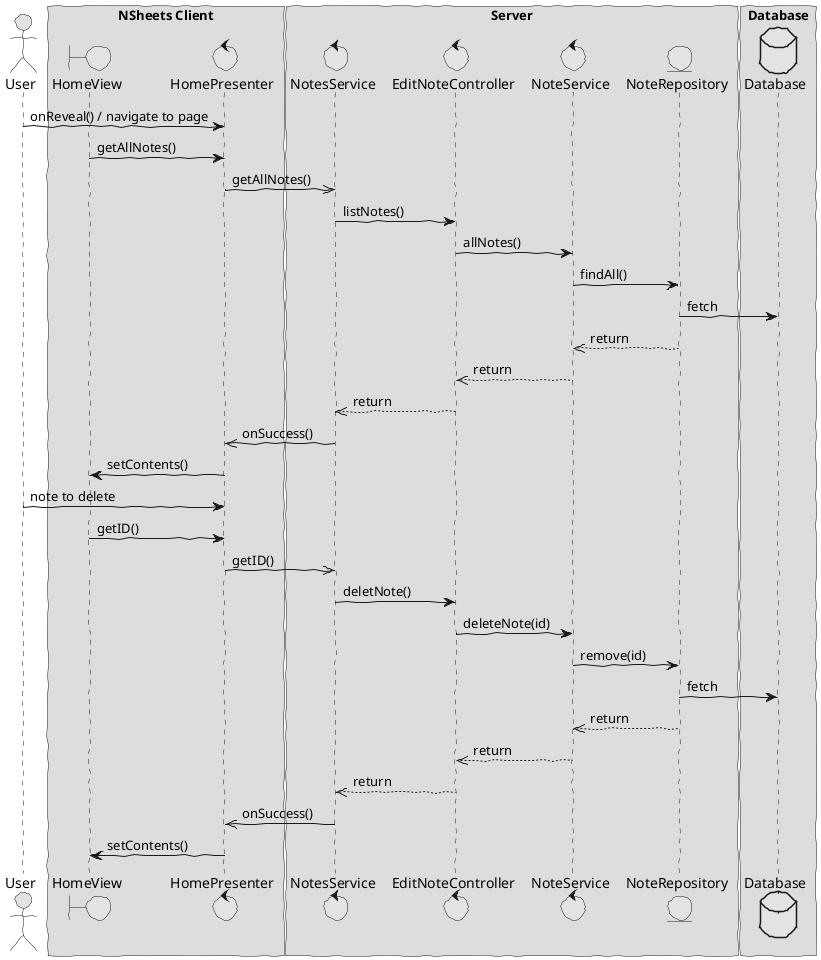@startuml  design3.png
skinparam handwritten true
skinparam monochrome true
skinparam packageStyle rect
skinparam defaultFontName FG Virgil
skinparam shadowing false

actor User
boundary HomeView
control HomePresenter
control NotesService
control EditNoteController
control NoteService
entity NoteRepository
database Database

box "NSheets Client"
participant HomeView
participant HomePresenter 
end box

box "Server"
participant NotesService
participant EditNoteController
participant NoteService
participant NoteRepository
end box

box "Database"
participant Database
end box

User -> HomePresenter : onReveal() / navigate to page 
HomeView -> HomePresenter : getAllNotes()
HomePresenter ->> NotesService : getAllNotes()
NotesService -> EditNoteController : listNotes()
EditNoteController -> NoteService : allNotes()
NoteService -> NoteRepository : findAll()
NoteRepository -> Database : fetch
NoteRepository -->> NoteService : return
NoteService -->> EditNoteController : return
EditNoteController -->> NotesService : return
NotesService ->> HomePresenter : onSuccess() 
HomePresenter -> HomeView : setContents()

User -> HomePresenter : note to delete
HomeView -> HomePresenter : getID()
HomePresenter ->> NotesService : getID()
NotesService -> EditNoteController : deletNote()
EditNoteController -> NoteService : deleteNote(id)
NoteService -> NoteRepository : remove(id)
NoteRepository -> Database : fetch
NoteRepository -->> NoteService : return
NoteService -->> EditNoteController : return
EditNoteController -->> NotesService : return
NotesService ->> HomePresenter : onSuccess() 
HomePresenter -> HomeView : setContents()
@enduml